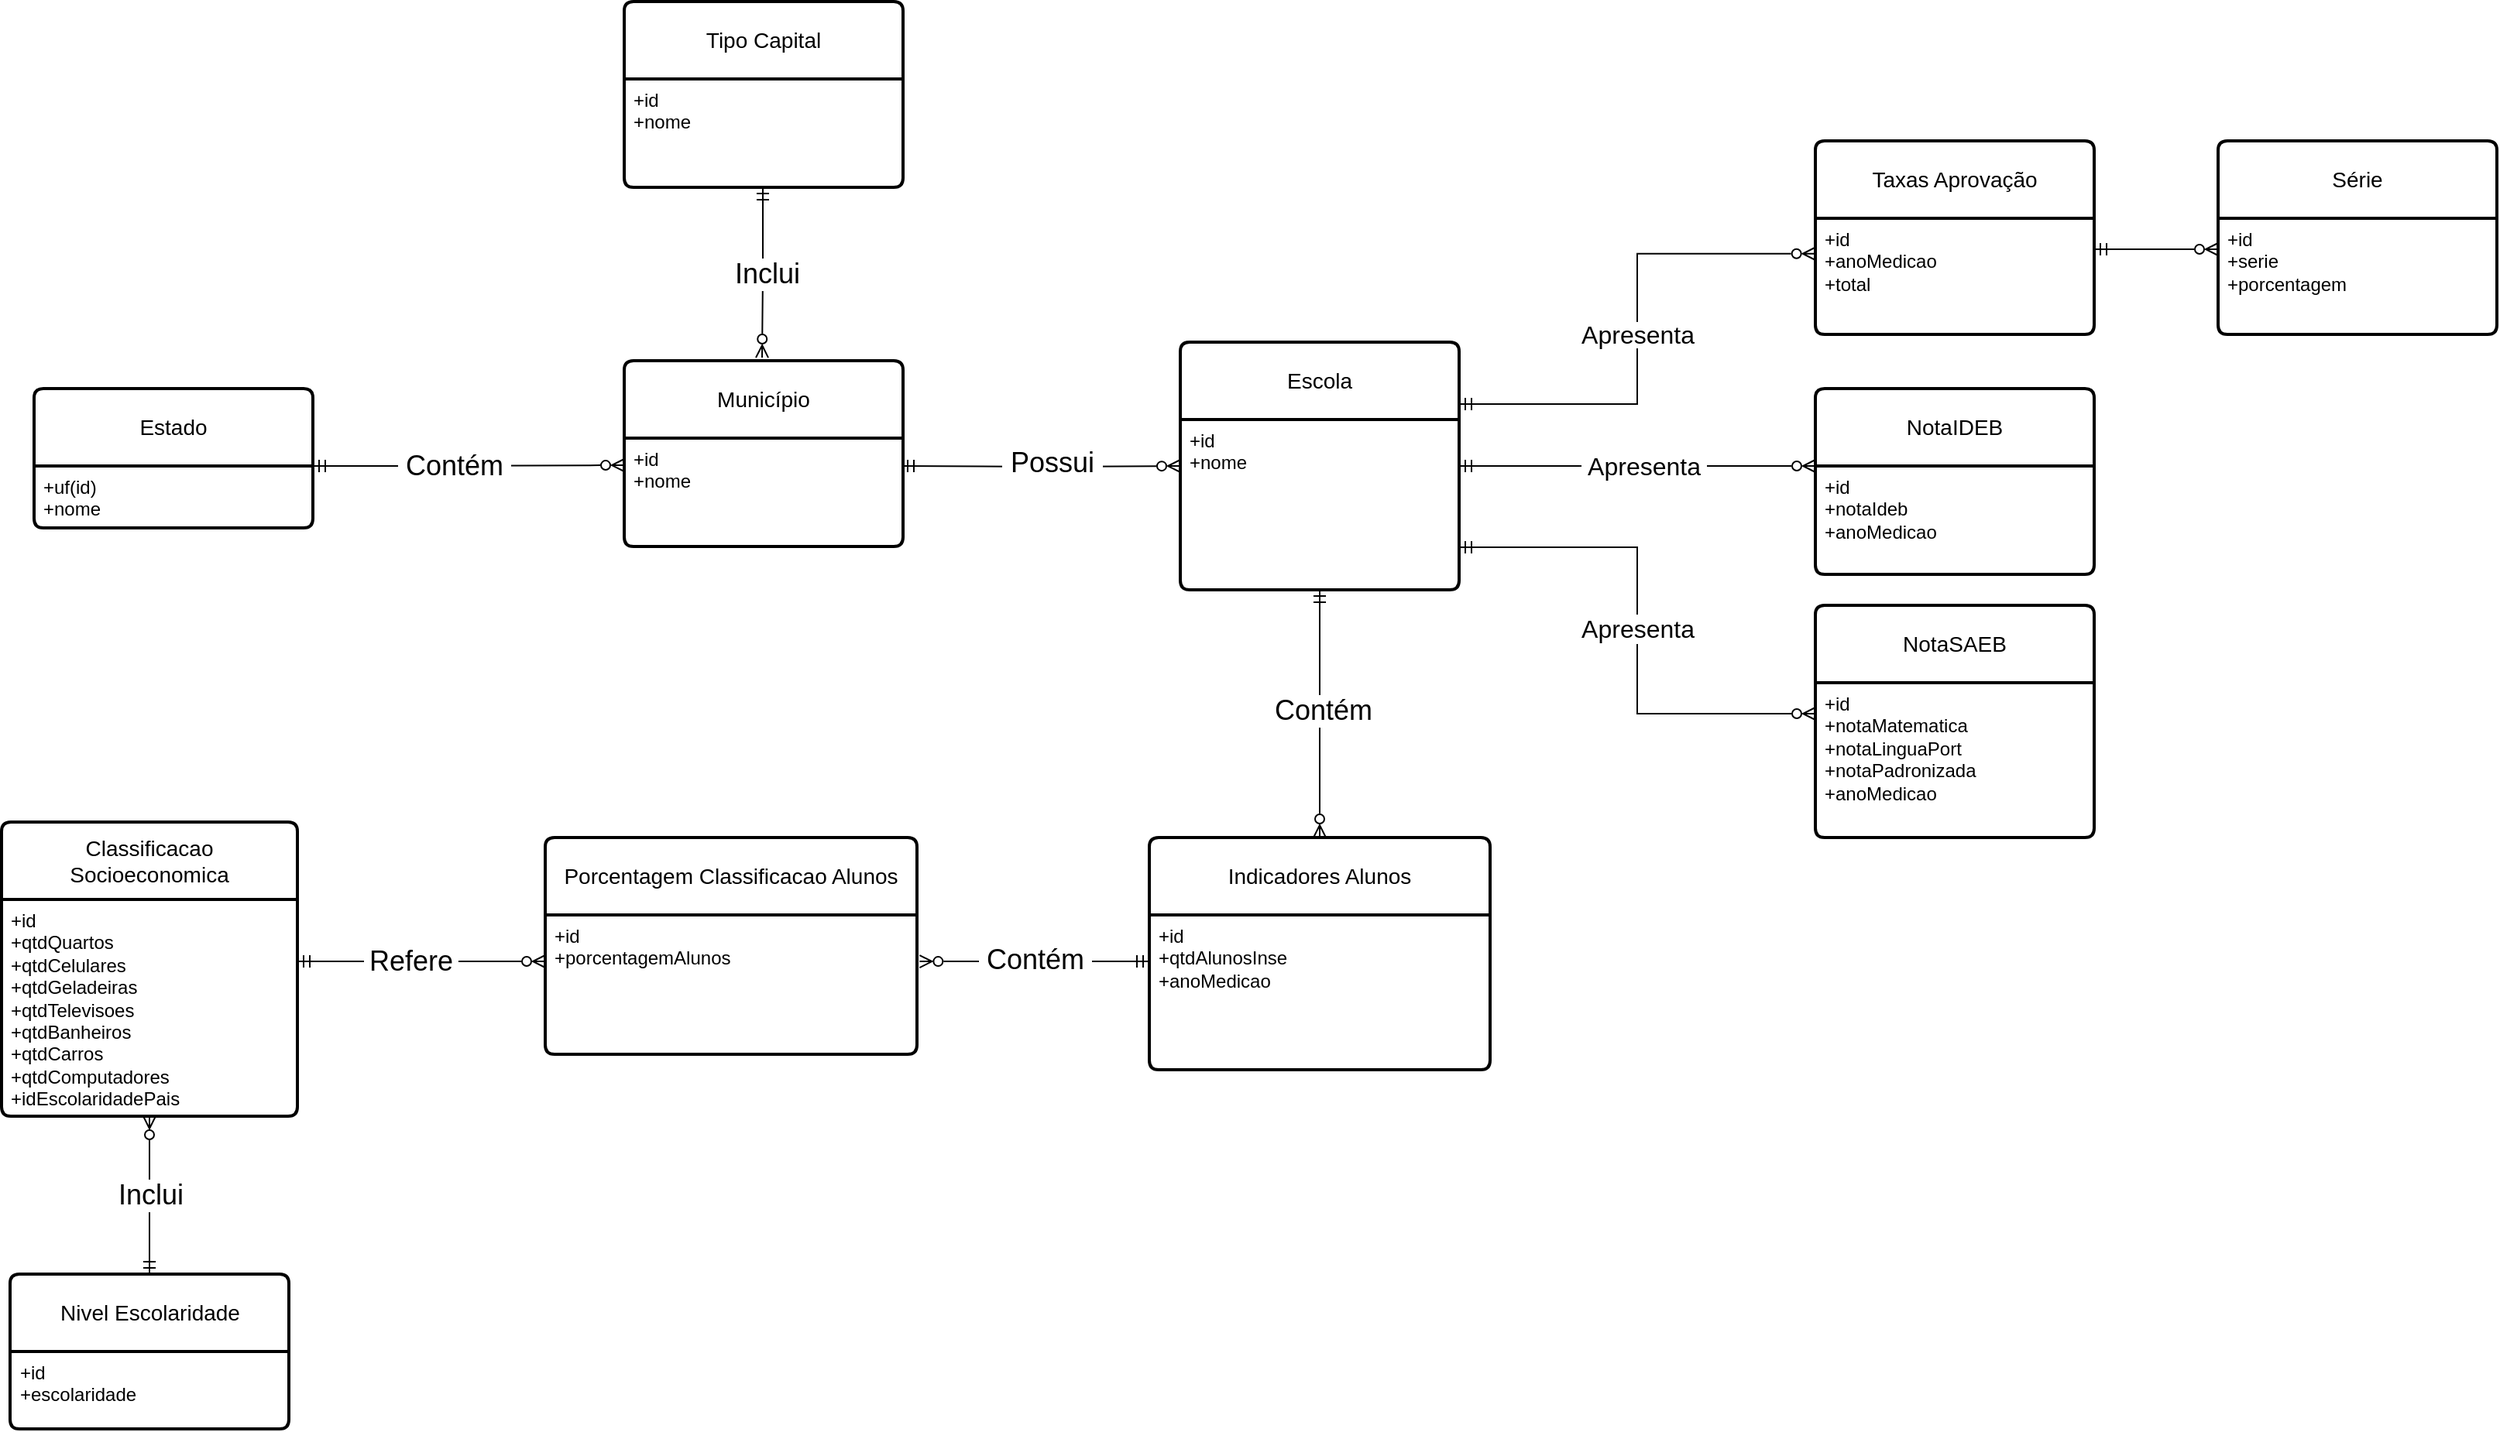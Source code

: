 <mxfile version="26.2.14">
  <diagram id="R2lEEEUBdFMjLlhIrx00" name="Page-1">
    <mxGraphModel grid="1" page="1" gridSize="10" guides="1" tooltips="1" connect="1" arrows="1" fold="1" pageScale="1" pageWidth="850" pageHeight="1100" math="0" shadow="0" extFonts="Permanent Marker^https://fonts.googleapis.com/css?family=Permanent+Marker">
      <root>
        <mxCell id="0" />
        <mxCell id="1" parent="0" />
        <mxCell id="bp-_i-nZnpSGkfUgX30I-4" style="edgeStyle=orthogonalEdgeStyle;rounded=0;orthogonalLoop=1;jettySize=auto;html=1;endArrow=ERmandOne;endFill=0;startArrow=ERzeroToMany;startFill=0;" edge="1" parent="1">
          <mxGeometry relative="1" as="geometry">
            <mxPoint x="600" y="140" as="sourcePoint" />
            <mxPoint x="600.5" y="30" as="targetPoint" />
          </mxGeometry>
        </mxCell>
        <mxCell id="bp-_i-nZnpSGkfUgX30I-5" value="&lt;font style=&quot;font-size: 18px;&quot;&gt;Inclui&lt;/font&gt;" style="edgeLabel;html=1;align=center;verticalAlign=middle;resizable=0;points=[];" connectable="0" vertex="1" parent="bp-_i-nZnpSGkfUgX30I-4">
          <mxGeometry x="-0.132" y="-1" relative="1" as="geometry">
            <mxPoint x="1" y="-6" as="offset" />
          </mxGeometry>
        </mxCell>
        <mxCell id="_K7Lu5_fgnSbYeF6RcqC-18" value="Estado" style="swimlane;childLayout=stackLayout;horizontal=1;startSize=50;horizontalStack=0;rounded=1;fontSize=14;fontStyle=0;strokeWidth=2;resizeParent=0;resizeLast=1;shadow=0;dashed=0;align=center;arcSize=4;whiteSpace=wrap;html=1;" vertex="1" parent="1">
          <mxGeometry x="130" y="160" width="180" height="90" as="geometry" />
        </mxCell>
        <mxCell id="_K7Lu5_fgnSbYeF6RcqC-19" value="+uf(id)&lt;div&gt;+nome&lt;/div&gt;" style="align=left;strokeColor=none;fillColor=none;spacingLeft=4;spacingRight=4;fontSize=12;verticalAlign=top;resizable=0;rotatable=0;part=1;html=1;whiteSpace=wrap;" vertex="1" parent="_K7Lu5_fgnSbYeF6RcqC-18">
          <mxGeometry y="50" width="180" height="40" as="geometry" />
        </mxCell>
        <mxCell id="_K7Lu5_fgnSbYeF6RcqC-20" value="Município" style="swimlane;childLayout=stackLayout;horizontal=1;startSize=50;horizontalStack=0;rounded=1;fontSize=14;fontStyle=0;strokeWidth=2;resizeParent=0;resizeLast=1;shadow=0;dashed=0;align=center;arcSize=4;whiteSpace=wrap;html=1;" vertex="1" parent="1">
          <mxGeometry x="511" y="142" width="180" height="120" as="geometry">
            <mxRectangle x="510" y="130" width="100" height="50" as="alternateBounds" />
          </mxGeometry>
        </mxCell>
        <mxCell id="_K7Lu5_fgnSbYeF6RcqC-21" value="+id&lt;span style=&quot;background-color: transparent; color: light-dark(rgb(0, 0, 0), rgb(255, 255, 255));&quot;&gt;&amp;nbsp;&lt;/span&gt;&lt;div&gt;&lt;div&gt;+nome&lt;/div&gt;&lt;/div&gt;" style="align=left;strokeColor=none;fillColor=none;spacingLeft=4;spacingRight=4;fontSize=12;verticalAlign=top;resizable=0;rotatable=0;part=1;html=1;whiteSpace=wrap;" vertex="1" parent="_K7Lu5_fgnSbYeF6RcqC-20">
          <mxGeometry y="50" width="180" height="70" as="geometry" />
        </mxCell>
        <mxCell id="_K7Lu5_fgnSbYeF6RcqC-22" value="Escola" style="swimlane;childLayout=stackLayout;horizontal=1;startSize=50;horizontalStack=0;rounded=1;fontSize=14;fontStyle=0;strokeWidth=2;resizeParent=0;resizeLast=1;shadow=0;dashed=0;align=center;arcSize=4;whiteSpace=wrap;html=1;" vertex="1" parent="1">
          <mxGeometry x="870" y="130" width="180" height="160" as="geometry" />
        </mxCell>
        <mxCell id="_K7Lu5_fgnSbYeF6RcqC-23" value="+id&lt;div&gt;&lt;span style=&quot;background-color: transparent; color: light-dark(rgb(0, 0, 0), rgb(255, 255, 255));&quot;&gt;+nome&lt;/span&gt;&lt;/div&gt;" style="align=left;strokeColor=none;fillColor=none;spacingLeft=4;spacingRight=4;fontSize=12;verticalAlign=top;resizable=0;rotatable=0;part=1;html=1;whiteSpace=wrap;" vertex="1" parent="_K7Lu5_fgnSbYeF6RcqC-22">
          <mxGeometry y="50" width="180" height="110" as="geometry" />
        </mxCell>
        <mxCell id="_K7Lu5_fgnSbYeF6RcqC-24" value="Classificacao Socioeconomica" style="swimlane;childLayout=stackLayout;horizontal=1;startSize=50;horizontalStack=0;rounded=1;fontSize=14;fontStyle=0;strokeWidth=2;resizeParent=0;resizeLast=1;shadow=0;dashed=0;align=center;arcSize=4;whiteSpace=wrap;html=1;" vertex="1" parent="1">
          <mxGeometry x="109" y="440" width="191" height="190" as="geometry" />
        </mxCell>
        <mxCell id="_K7Lu5_fgnSbYeF6RcqC-25" value="&lt;div&gt;+id&lt;/div&gt;&lt;div&gt;+qtdQuartos&lt;/div&gt;&lt;div&gt;+qtdCelulares&lt;/div&gt;&lt;div&gt;&lt;span style=&quot;background-color: transparent; color: light-dark(rgb(0, 0, 0), rgb(255, 255, 255));&quot;&gt;+qtdGeladeiras&lt;/span&gt;&lt;/div&gt;&lt;div&gt;+qtdTelevisoes&lt;/div&gt;&lt;div&gt;&lt;div&gt;&lt;span style=&quot;background-color: transparent; color: light-dark(rgb(0, 0, 0), rgb(255, 255, 255));&quot;&gt;+qtdBanheiros&lt;/span&gt;&lt;/div&gt;&lt;/div&gt;&lt;div&gt;&lt;span style=&quot;background-color: transparent; color: light-dark(rgb(0, 0, 0), rgb(255, 255, 255));&quot;&gt;+qtdCarros&lt;/span&gt;&lt;/div&gt;&lt;div&gt;+qtdComputadores&lt;/div&gt;&lt;div&gt;&lt;div&gt;+idEscolaridadePais&lt;/div&gt;&lt;/div&gt;&lt;div&gt;&lt;br&gt;&lt;/div&gt;" style="align=left;strokeColor=none;fillColor=none;spacingLeft=4;spacingRight=4;fontSize=12;verticalAlign=top;resizable=0;rotatable=0;part=1;html=1;whiteSpace=wrap;" vertex="1" parent="_K7Lu5_fgnSbYeF6RcqC-24">
          <mxGeometry y="50" width="191" height="140" as="geometry" />
        </mxCell>
        <mxCell id="vZmYM2gl9rFCmFoGzBrW-1" value="NotaSAEB" style="swimlane;childLayout=stackLayout;horizontal=1;startSize=50;horizontalStack=0;rounded=1;fontSize=14;fontStyle=0;strokeWidth=2;resizeParent=0;resizeLast=1;shadow=0;dashed=0;align=center;arcSize=4;whiteSpace=wrap;html=1;" vertex="1" parent="1">
          <mxGeometry x="1280" y="300" width="180" height="150" as="geometry" />
        </mxCell>
        <mxCell id="vZmYM2gl9rFCmFoGzBrW-2" value="+id&lt;div&gt;&lt;div&gt;&lt;span style=&quot;background-color: transparent; color: light-dark(rgb(0, 0, 0), rgb(255, 255, 255));&quot;&gt;+notaMatematica&lt;/span&gt;&lt;/div&gt;&lt;div&gt;+notaLinguaPort&lt;/div&gt;&lt;div&gt;+notaPadronizada&lt;/div&gt;&lt;div&gt;+anoMedicao&lt;/div&gt;&lt;/div&gt;" style="align=left;strokeColor=none;fillColor=none;spacingLeft=4;spacingRight=4;fontSize=12;verticalAlign=top;resizable=0;rotatable=0;part=1;html=1;whiteSpace=wrap;" vertex="1" parent="vZmYM2gl9rFCmFoGzBrW-1">
          <mxGeometry y="50" width="180" height="100" as="geometry" />
        </mxCell>
        <mxCell id="vZmYM2gl9rFCmFoGzBrW-3" value="NotaIDEB" style="swimlane;childLayout=stackLayout;horizontal=1;startSize=50;horizontalStack=0;rounded=1;fontSize=14;fontStyle=0;strokeWidth=2;resizeParent=0;resizeLast=1;shadow=0;dashed=0;align=center;arcSize=4;whiteSpace=wrap;html=1;" vertex="1" parent="1">
          <mxGeometry x="1280" y="160" width="180" height="120" as="geometry" />
        </mxCell>
        <mxCell id="vZmYM2gl9rFCmFoGzBrW-4" value="+id&lt;div&gt;&lt;span style=&quot;background-color: transparent; color: light-dark(rgb(0, 0, 0), rgb(255, 255, 255));&quot;&gt;+notaIdeb&lt;/span&gt;&lt;div&gt;&lt;div&gt;&lt;span style=&quot;background-color: transparent; color: light-dark(rgb(0, 0, 0), rgb(255, 255, 255));&quot;&gt;+anoMedicao&lt;/span&gt;&lt;/div&gt;&lt;/div&gt;&lt;/div&gt;" style="align=left;strokeColor=none;fillColor=none;spacingLeft=4;spacingRight=4;fontSize=12;verticalAlign=top;resizable=0;rotatable=0;part=1;html=1;whiteSpace=wrap;" vertex="1" parent="vZmYM2gl9rFCmFoGzBrW-3">
          <mxGeometry y="50" width="180" height="70" as="geometry" />
        </mxCell>
        <mxCell id="vZmYM2gl9rFCmFoGzBrW-5" value="Taxas Aprovação" style="swimlane;childLayout=stackLayout;horizontal=1;startSize=50;horizontalStack=0;rounded=1;fontSize=14;fontStyle=0;strokeWidth=2;resizeParent=0;resizeLast=1;shadow=0;dashed=0;align=center;arcSize=4;whiteSpace=wrap;html=1;" vertex="1" parent="1">
          <mxGeometry x="1280" width="180" height="125" as="geometry" />
        </mxCell>
        <mxCell id="vZmYM2gl9rFCmFoGzBrW-6" value="+id&lt;div&gt;&lt;div&gt;&lt;div&gt;&lt;span style=&quot;background-color: transparent; color: light-dark(rgb(0, 0, 0), rgb(255, 255, 255));&quot;&gt;+anoMedicao&lt;/span&gt;&lt;/div&gt;&lt;/div&gt;&lt;/div&gt;&lt;div&gt;&lt;span style=&quot;background-color: transparent; color: light-dark(rgb(0, 0, 0), rgb(255, 255, 255));&quot;&gt;+total&lt;/span&gt;&lt;/div&gt;" style="align=left;strokeColor=none;fillColor=none;spacingLeft=4;spacingRight=4;fontSize=12;verticalAlign=top;resizable=0;rotatable=0;part=1;html=1;whiteSpace=wrap;" vertex="1" parent="vZmYM2gl9rFCmFoGzBrW-5">
          <mxGeometry y="50" width="180" height="75" as="geometry" />
        </mxCell>
        <mxCell id="vZmYM2gl9rFCmFoGzBrW-7" value="Nivel Escolaridade" style="swimlane;childLayout=stackLayout;horizontal=1;startSize=50;horizontalStack=0;rounded=1;fontSize=14;fontStyle=0;strokeWidth=2;resizeParent=0;resizeLast=1;shadow=0;dashed=0;align=center;arcSize=4;whiteSpace=wrap;html=1;" vertex="1" parent="1">
          <mxGeometry x="114.5" y="732" width="180" height="100" as="geometry" />
        </mxCell>
        <mxCell id="vZmYM2gl9rFCmFoGzBrW-8" value="&lt;div&gt;&lt;span style=&quot;background-color: transparent; color: light-dark(rgb(0, 0, 0), rgb(255, 255, 255));&quot;&gt;+id&lt;/span&gt;&lt;/div&gt;&lt;div&gt;&lt;span style=&quot;background-color: transparent; color: light-dark(rgb(0, 0, 0), rgb(255, 255, 255));&quot;&gt;+escolaridade&lt;/span&gt;&lt;/div&gt;" style="align=left;strokeColor=none;fillColor=none;spacingLeft=4;spacingRight=4;fontSize=12;verticalAlign=top;resizable=0;rotatable=0;part=1;html=1;whiteSpace=wrap;" vertex="1" parent="vZmYM2gl9rFCmFoGzBrW-7">
          <mxGeometry y="50" width="180" height="50" as="geometry" />
        </mxCell>
        <mxCell id="bcHV9fjEORENjAKYMDBM-1" style="edgeStyle=orthogonalEdgeStyle;rounded=0;orthogonalLoop=1;jettySize=auto;html=1;entryX=0;entryY=0.25;entryDx=0;entryDy=0;endArrow=ERzeroToMany;endFill=0;startArrow=ERmandOne;startFill=0;" edge="1" parent="1" source="_K7Lu5_fgnSbYeF6RcqC-19" target="_K7Lu5_fgnSbYeF6RcqC-21">
          <mxGeometry relative="1" as="geometry">
            <Array as="points">
              <mxPoint x="360" y="210" />
              <mxPoint x="360" y="210" />
            </Array>
          </mxGeometry>
        </mxCell>
        <mxCell id="M1kJ2RKUKYVJJ8QImk8B-1" value="&lt;span style=&quot;font-size: 18px;&quot;&gt;&amp;nbsp;Contém&amp;nbsp;&lt;/span&gt;" style="edgeLabel;html=1;align=center;verticalAlign=middle;resizable=0;points=[];" vertex="1" connectable="0" parent="bcHV9fjEORENjAKYMDBM-1">
          <mxGeometry x="-0.25" y="1" relative="1" as="geometry">
            <mxPoint x="15" y="1" as="offset" />
          </mxGeometry>
        </mxCell>
        <mxCell id="bcHV9fjEORENjAKYMDBM-2" style="edgeStyle=orthogonalEdgeStyle;rounded=0;orthogonalLoop=1;jettySize=auto;html=1;entryX=0;entryY=0.5;entryDx=0;entryDy=0;endArrow=ERzeroToMany;endFill=0;startArrow=ERmandOne;startFill=0;" edge="1" parent="1" target="_K7Lu5_fgnSbYeF6RcqC-22">
          <mxGeometry relative="1" as="geometry">
            <mxPoint x="690.0" y="210.0" as="sourcePoint" />
            <mxPoint x="850.0" y="210.0" as="targetPoint" />
          </mxGeometry>
        </mxCell>
        <mxCell id="M1kJ2RKUKYVJJ8QImk8B-2" value="&lt;font style=&quot;font-size: 18px;&quot;&gt;&amp;nbsp;Possui&amp;nbsp;&lt;/font&gt;" style="edgeLabel;html=1;align=center;verticalAlign=middle;resizable=0;points=[];" vertex="1" connectable="0" parent="bcHV9fjEORENjAKYMDBM-2">
          <mxGeometry x="0.079" y="2" relative="1" as="geometry">
            <mxPoint as="offset" />
          </mxGeometry>
        </mxCell>
        <mxCell id="bcHV9fjEORENjAKYMDBM-4" value="Indicadores Alunos" style="swimlane;childLayout=stackLayout;horizontal=1;startSize=50;horizontalStack=0;rounded=1;fontSize=14;fontStyle=0;strokeWidth=2;resizeParent=0;resizeLast=1;shadow=0;dashed=0;align=center;arcSize=4;whiteSpace=wrap;html=1;" vertex="1" parent="1">
          <mxGeometry x="850" y="450" width="220" height="150" as="geometry" />
        </mxCell>
        <mxCell id="bcHV9fjEORENjAKYMDBM-5" value="+id&lt;div&gt;&lt;div&gt;&lt;div&gt;+qtdAlunosInse&lt;/div&gt;&lt;/div&gt;&lt;div&gt;+anoMedicao&lt;/div&gt;&lt;/div&gt;" style="align=left;strokeColor=none;fillColor=none;spacingLeft=4;spacingRight=4;fontSize=12;verticalAlign=top;resizable=0;rotatable=0;part=1;html=1;whiteSpace=wrap;" vertex="1" parent="bcHV9fjEORENjAKYMDBM-4">
          <mxGeometry y="50" width="220" height="100" as="geometry" />
        </mxCell>
        <mxCell id="M1kJ2RKUKYVJJ8QImk8B-3" style="edgeStyle=orthogonalEdgeStyle;rounded=0;orthogonalLoop=1;jettySize=auto;html=1;entryX=0.5;entryY=0;entryDx=0;entryDy=0;endArrow=ERzeroToMany;endFill=0;startArrow=ERmandOne;startFill=0;exitX=0.5;exitY=1;exitDx=0;exitDy=0;" edge="1" parent="1" source="_K7Lu5_fgnSbYeF6RcqC-23" target="bcHV9fjEORENjAKYMDBM-4">
          <mxGeometry relative="1" as="geometry">
            <mxPoint x="960" y="400" as="sourcePoint" />
            <Array as="points" />
          </mxGeometry>
        </mxCell>
        <mxCell id="M1kJ2RKUKYVJJ8QImk8B-43" value="Text" style="edgeLabel;html=1;align=center;verticalAlign=middle;resizable=0;points=[];" vertex="1" connectable="0" parent="M1kJ2RKUKYVJJ8QImk8B-3">
          <mxGeometry x="-0.027" y="2" relative="1" as="geometry">
            <mxPoint as="offset" />
          </mxGeometry>
        </mxCell>
        <mxCell id="M1kJ2RKUKYVJJ8QImk8B-44" value="&lt;font style=&quot;font-size: 18px;&quot;&gt;Contém&lt;/font&gt;" style="edgeLabel;html=1;align=center;verticalAlign=middle;resizable=0;points=[];" vertex="1" connectable="0" parent="M1kJ2RKUKYVJJ8QImk8B-3">
          <mxGeometry x="-0.027" y="2" relative="1" as="geometry">
            <mxPoint as="offset" />
          </mxGeometry>
        </mxCell>
        <mxCell id="Gy-nNBS9HgDsBIhfv153-1" value="Porcentagem Classificacao Alunos" style="swimlane;childLayout=stackLayout;horizontal=1;startSize=50;horizontalStack=0;rounded=1;fontSize=14;fontStyle=0;strokeWidth=2;resizeParent=0;resizeLast=1;shadow=0;dashed=0;align=center;arcSize=4;whiteSpace=wrap;html=1;" vertex="1" parent="1">
          <mxGeometry x="460" y="450" width="240" height="140" as="geometry" />
        </mxCell>
        <mxCell id="Gy-nNBS9HgDsBIhfv153-2" value="&lt;div&gt;&lt;span style=&quot;background-color: transparent; color: light-dark(rgb(0, 0, 0), rgb(255, 255, 255));&quot;&gt;+id&lt;/span&gt;&lt;/div&gt;&lt;div style=&quot;&quot;&gt;&lt;div&gt;+porcentagemAlunos&lt;/div&gt;&lt;/div&gt;" style="align=left;strokeColor=none;fillColor=none;spacingLeft=4;spacingRight=4;fontSize=12;verticalAlign=top;resizable=0;rotatable=0;part=1;html=1;whiteSpace=wrap;" vertex="1" parent="Gy-nNBS9HgDsBIhfv153-1">
          <mxGeometry y="50" width="240" height="90" as="geometry" />
        </mxCell>
        <mxCell id="Gy-nNBS9HgDsBIhfv153-3" style="edgeStyle=orthogonalEdgeStyle;rounded=0;orthogonalLoop=1;jettySize=auto;html=1;entryX=1.007;entryY=0.334;entryDx=0;entryDy=0;entryPerimeter=0;endArrow=ERzeroToMany;endFill=0;startArrow=ERmandOne;startFill=0;" edge="1" parent="1" source="bcHV9fjEORENjAKYMDBM-5" target="Gy-nNBS9HgDsBIhfv153-2">
          <mxGeometry relative="1" as="geometry">
            <Array as="points">
              <mxPoint x="810" y="530" />
              <mxPoint x="810" y="530" />
            </Array>
          </mxGeometry>
        </mxCell>
        <mxCell id="M1kJ2RKUKYVJJ8QImk8B-29" value="&lt;font style=&quot;font-size: 18px;&quot;&gt;&amp;nbsp;Contém&amp;nbsp;&lt;/font&gt;" style="edgeLabel;html=1;align=center;verticalAlign=middle;resizable=0;points=[];" vertex="1" connectable="0" parent="Gy-nNBS9HgDsBIhfv153-3">
          <mxGeometry x="0.004" y="-1" relative="1" as="geometry">
            <mxPoint as="offset" />
          </mxGeometry>
        </mxCell>
        <mxCell id="Gy-nNBS9HgDsBIhfv153-4" style="edgeStyle=orthogonalEdgeStyle;rounded=0;orthogonalLoop=1;jettySize=auto;html=1;endArrow=ERmandOne;endFill=0;startArrow=ERzeroToMany;startFill=0;" edge="1" parent="1" source="Gy-nNBS9HgDsBIhfv153-2" target="_K7Lu5_fgnSbYeF6RcqC-25">
          <mxGeometry relative="1" as="geometry">
            <Array as="points">
              <mxPoint x="380" y="530" />
              <mxPoint x="380" y="530" />
            </Array>
          </mxGeometry>
        </mxCell>
        <mxCell id="M1kJ2RKUKYVJJ8QImk8B-33" value="&amp;nbsp;&lt;font style=&quot;font-size: 18px;&quot;&gt;Refere&lt;/font&gt;&amp;nbsp;" style="edgeLabel;html=1;align=center;verticalAlign=middle;resizable=0;points=[];" vertex="1" connectable="0" parent="Gy-nNBS9HgDsBIhfv153-4">
          <mxGeometry x="0.16" relative="1" as="geometry">
            <mxPoint x="6" as="offset" />
          </mxGeometry>
        </mxCell>
        <mxCell id="M1kJ2RKUKYVJJ8QImk8B-10" style="edgeStyle=orthogonalEdgeStyle;rounded=0;orthogonalLoop=1;jettySize=auto;html=1;exitX=0.5;exitY=1;exitDx=0;exitDy=0;endArrow=ERmandOne;endFill=0;startArrow=ERzeroToMany;startFill=0;" edge="1" parent="1" source="_K7Lu5_fgnSbYeF6RcqC-25" target="vZmYM2gl9rFCmFoGzBrW-7">
          <mxGeometry relative="1" as="geometry" />
        </mxCell>
        <mxCell id="M1kJ2RKUKYVJJ8QImk8B-35" value="&lt;font style=&quot;font-size: 18px;&quot;&gt;Inclui&lt;/font&gt;" style="edgeLabel;html=1;align=center;verticalAlign=middle;resizable=0;points=[];" vertex="1" connectable="0" parent="M1kJ2RKUKYVJJ8QImk8B-10">
          <mxGeometry x="-0.132" y="-1" relative="1" as="geometry">
            <mxPoint x="1" y="6" as="offset" />
          </mxGeometry>
        </mxCell>
        <mxCell id="M1kJ2RKUKYVJJ8QImk8B-13" style="edgeStyle=orthogonalEdgeStyle;rounded=0;orthogonalLoop=1;jettySize=auto;html=1;endArrow=ERzeroToMany;endFill=0;startArrow=ERmandOne;startFill=0;" edge="1" parent="1">
          <mxGeometry relative="1" as="geometry">
            <mxPoint x="1280" y="210" as="targetPoint" />
            <Array as="points">
              <mxPoint x="1050" y="210" />
              <mxPoint x="1280" y="210" />
            </Array>
            <mxPoint x="1050" y="210" as="sourcePoint" />
          </mxGeometry>
        </mxCell>
        <mxCell id="M1kJ2RKUKYVJJ8QImk8B-41" value="&lt;font style=&quot;font-size: 16px;&quot;&gt;&amp;nbsp;Apresenta&amp;nbsp;&lt;/font&gt;" style="edgeLabel;html=1;align=center;verticalAlign=middle;resizable=0;points=[];" vertex="1" connectable="0" parent="M1kJ2RKUKYVJJ8QImk8B-13">
          <mxGeometry x="-0.376" y="1" relative="1" as="geometry">
            <mxPoint x="47" y="1" as="offset" />
          </mxGeometry>
        </mxCell>
        <mxCell id="M1kJ2RKUKYVJJ8QImk8B-15" style="edgeStyle=orthogonalEdgeStyle;rounded=0;orthogonalLoop=1;jettySize=auto;html=1;exitX=1;exitY=0.75;exitDx=0;exitDy=0;startArrow=ERmandOne;startFill=0;endArrow=ERzeroToMany;endFill=0;" edge="1" parent="1" source="_K7Lu5_fgnSbYeF6RcqC-23">
          <mxGeometry relative="1" as="geometry">
            <Array as="points">
              <mxPoint x="1165" y="262" />
              <mxPoint x="1165" y="370" />
              <mxPoint x="1280" y="370" />
            </Array>
            <mxPoint x="1280" y="370" as="targetPoint" />
          </mxGeometry>
        </mxCell>
        <mxCell id="M1kJ2RKUKYVJJ8QImk8B-42" value="&lt;font style=&quot;font-size: 16px;&quot;&gt;&amp;nbsp;Apresenta&amp;nbsp;&lt;/font&gt;" style="edgeLabel;html=1;align=center;verticalAlign=middle;resizable=0;points=[];" vertex="1" connectable="0" parent="M1kJ2RKUKYVJJ8QImk8B-15">
          <mxGeometry x="-0.687" y="-1" relative="1" as="geometry">
            <mxPoint x="62" y="51" as="offset" />
          </mxGeometry>
        </mxCell>
        <mxCell id="qfRCEOP6cKRhzFYI1MqN-2" style="edgeStyle=orthogonalEdgeStyle;rounded=0;orthogonalLoop=1;jettySize=auto;html=1;exitX=1;exitY=0.25;exitDx=0;exitDy=0;entryX=-0.001;entryY=0.305;entryDx=0;entryDy=0;entryPerimeter=0;startArrow=ERmandOne;startFill=0;endArrow=ERzeroToMany;endFill=0;" edge="1" parent="1" source="_K7Lu5_fgnSbYeF6RcqC-22" target="vZmYM2gl9rFCmFoGzBrW-6">
          <mxGeometry relative="1" as="geometry" />
        </mxCell>
        <mxCell id="qfRCEOP6cKRhzFYI1MqN-3" value="&lt;span style=&quot;font-size: 16px; background-color: rgb(255, 255, 255);&quot;&gt;&amp;nbsp;Apresenta&amp;nbsp;&lt;/span&gt;" style="text;html=1;align=center;verticalAlign=middle;resizable=0;points=[];autosize=1;strokeColor=none;fillColor=none;" vertex="1" parent="1">
          <mxGeometry x="1110" y="110" width="110" height="30" as="geometry" />
        </mxCell>
        <mxCell id="qfRCEOP6cKRhzFYI1MqN-5" value="Série" style="swimlane;childLayout=stackLayout;horizontal=1;startSize=50;horizontalStack=0;rounded=1;fontSize=14;fontStyle=0;strokeWidth=2;resizeParent=0;resizeLast=1;shadow=0;dashed=0;align=center;arcSize=4;whiteSpace=wrap;html=1;" vertex="1" parent="1">
          <mxGeometry x="1540" width="180" height="125" as="geometry" />
        </mxCell>
        <mxCell id="qfRCEOP6cKRhzFYI1MqN-6" value="+id&lt;div&gt;+serie&lt;br&gt;&lt;div&gt;&lt;div&gt;&lt;div&gt;&lt;span style=&quot;background-color: transparent; color: light-dark(rgb(0, 0, 0), rgb(255, 255, 255));&quot;&gt;+porcentagem&lt;/span&gt;&lt;/div&gt;&lt;/div&gt;&lt;/div&gt;&lt;/div&gt;" style="align=left;strokeColor=none;fillColor=none;spacingLeft=4;spacingRight=4;fontSize=12;verticalAlign=top;resizable=0;rotatable=0;part=1;html=1;whiteSpace=wrap;" vertex="1" parent="qfRCEOP6cKRhzFYI1MqN-5">
          <mxGeometry y="50" width="180" height="75" as="geometry" />
        </mxCell>
        <mxCell id="qfRCEOP6cKRhzFYI1MqN-7" style="edgeStyle=orthogonalEdgeStyle;rounded=0;orthogonalLoop=1;jettySize=auto;html=1;endArrow=ERzeroToMany;endFill=0;startArrow=ERmandOne;startFill=0;" edge="1" parent="1" source="vZmYM2gl9rFCmFoGzBrW-6">
          <mxGeometry relative="1" as="geometry">
            <mxPoint x="1540" y="70" as="targetPoint" />
            <Array as="points">
              <mxPoint x="1540" y="70" />
            </Array>
          </mxGeometry>
        </mxCell>
        <mxCell id="bp-_i-nZnpSGkfUgX30I-1" value="Tipo Capital" style="swimlane;childLayout=stackLayout;horizontal=1;startSize=50;horizontalStack=0;rounded=1;fontSize=14;fontStyle=0;strokeWidth=2;resizeParent=0;resizeLast=1;shadow=0;dashed=0;align=center;arcSize=4;whiteSpace=wrap;html=1;" vertex="1" parent="1">
          <mxGeometry x="511" y="-90" width="180" height="120" as="geometry">
            <mxRectangle x="510" y="130" width="100" height="50" as="alternateBounds" />
          </mxGeometry>
        </mxCell>
        <mxCell id="bp-_i-nZnpSGkfUgX30I-2" value="+id&lt;span style=&quot;background-color: transparent; color: light-dark(rgb(0, 0, 0), rgb(255, 255, 255));&quot;&gt;&amp;nbsp;&lt;/span&gt;&lt;div&gt;&lt;div&gt;+nome&lt;/div&gt;&lt;/div&gt;" style="align=left;strokeColor=none;fillColor=none;spacingLeft=4;spacingRight=4;fontSize=12;verticalAlign=top;resizable=0;rotatable=0;part=1;html=1;whiteSpace=wrap;" vertex="1" parent="bp-_i-nZnpSGkfUgX30I-1">
          <mxGeometry y="50" width="180" height="70" as="geometry" />
        </mxCell>
      </root>
    </mxGraphModel>
  </diagram>
</mxfile>
